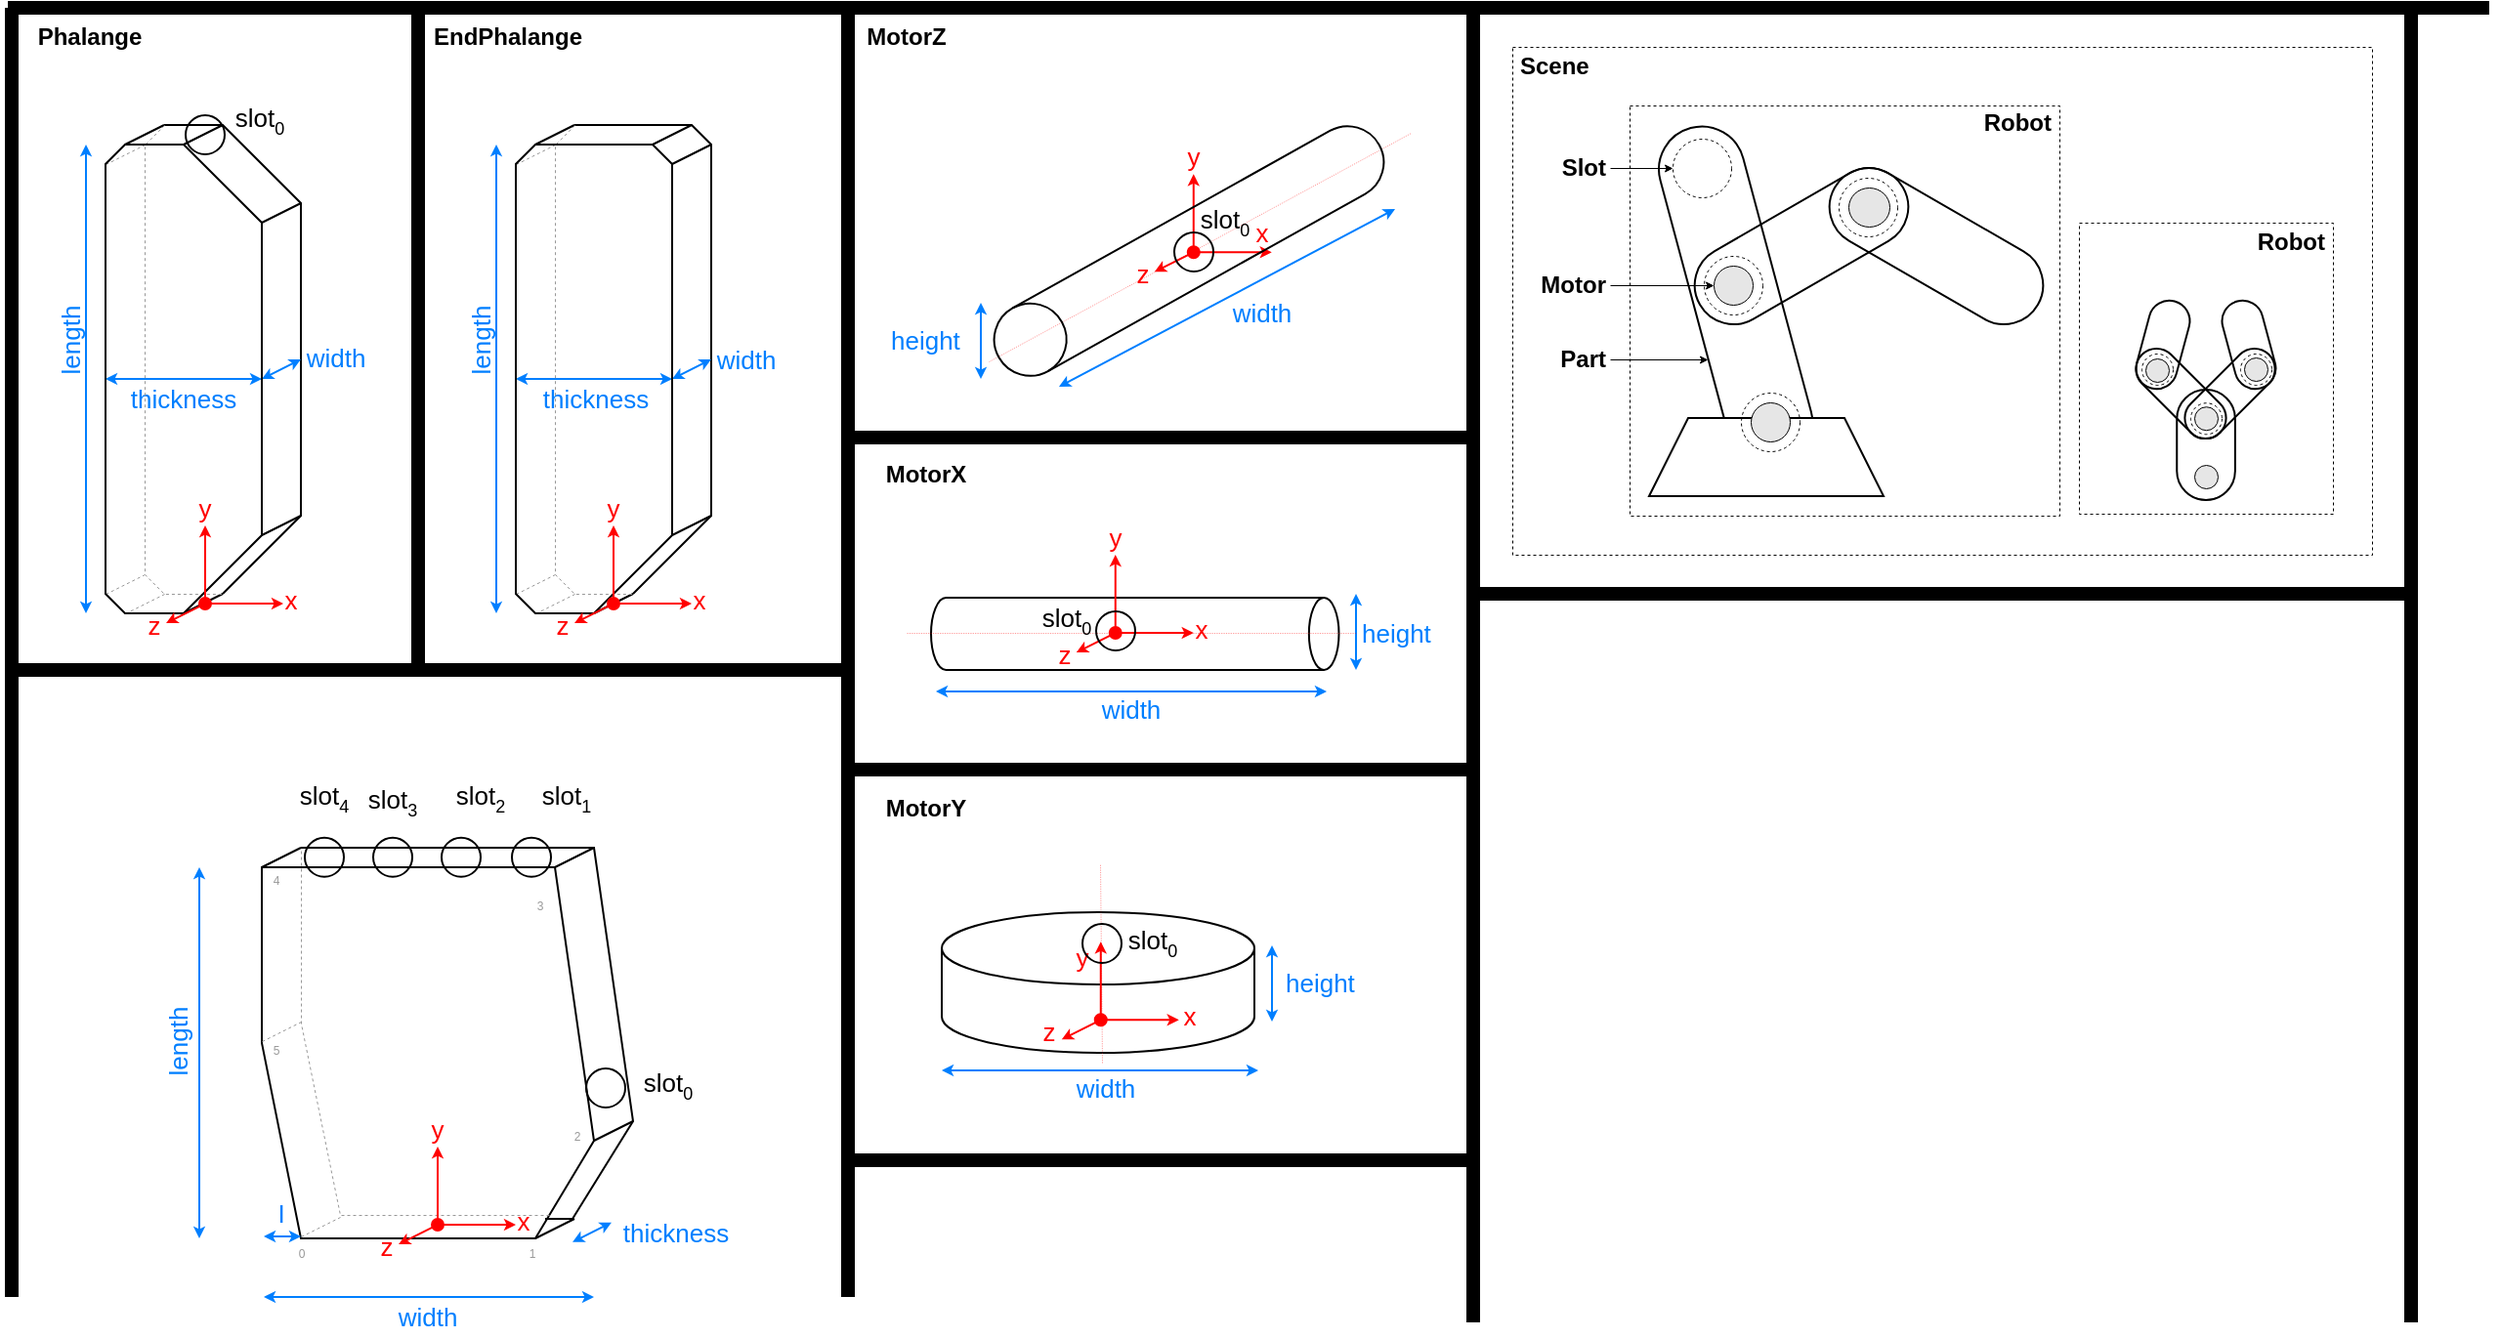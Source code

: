 <mxfile version="20.8.16" type="device"><diagram id="bK6ErVjp80GN6BHpLzJ9" name="Page-1"><mxGraphModel dx="1202" dy="716" grid="1" gridSize="10" guides="1" tooltips="1" connect="1" arrows="1" fold="1" page="1" pageScale="1" pageWidth="1100" pageHeight="850" math="0" shadow="0"><root><mxCell id="0"/><mxCell id="1" parent="0"/><mxCell id="Pl7IlCsuC_TJ1haGHuE9-1" value="" style="rounded=0;whiteSpace=wrap;html=1;fillColor=none;connectable=0;labelBackgroundColor=default;endArrow=none;fontSize=11;dashed=1;strokeWidth=0.5;" vertex="1" parent="1"><mxGeometry x="780" y="30" width="440" height="260" as="geometry"/></mxCell><mxCell id="Pl7IlCsuC_TJ1haGHuE9-31" value="" style="rounded=0;whiteSpace=wrap;html=1;fillColor=none;connectable=0;labelBackgroundColor=default;endArrow=none;fontSize=11;dashed=1;strokeWidth=0.5;" vertex="1" parent="1"><mxGeometry x="840" y="60" width="220" height="210" as="geometry"/></mxCell><mxCell id="TrXFUpIVHRMqHzc0mzot-49" value="" style="shape=cylinder3;whiteSpace=wrap;html=1;boundedLbl=1;backgroundOutline=1;size=18.504;rotation=0;fillColor=none;" parent="1" vertex="1"><mxGeometry x="488" y="473" width="160" height="72" as="geometry"/></mxCell><mxCell id="YRXxGtV2YS8mq-nOVd_1-19" value="" style="endArrow=none;html=1;rounded=0;strokeColor=#000000;strokeWidth=1;fontSize=8;fontColor=#007FFF;" parent="1" edge="1"><mxGeometry width="50" height="50" relative="1" as="geometry"><mxPoint x="100" y="320" as="sourcePoint"/><mxPoint x="120" y="310" as="targetPoint"/></mxGeometry></mxCell><mxCell id="YRXxGtV2YS8mq-nOVd_1-10" value="" style="endArrow=classic;startArrow=classic;html=1;rounded=0;strokeColor=#007FFF;strokeWidth=1;endSize=3;startSize=3;" parent="1" edge="1"><mxGeometry width="50" height="50" relative="1" as="geometry"><mxPoint x="50" y="320" as="sourcePoint"/><mxPoint x="50" y="80" as="targetPoint"/></mxGeometry></mxCell><mxCell id="YRXxGtV2YS8mq-nOVd_1-11" value="&lt;font style=&quot;font-size: 13px;&quot; color=&quot;#007fff&quot;&gt;length&lt;/font&gt;" style="text;html=1;strokeColor=none;fillColor=none;align=center;verticalAlign=middle;whiteSpace=wrap;rounded=0;dashed=1;strokeWidth=0.3;rotation=-90;connectable=0;allowArrows=0;fontSize=13;" parent="1" vertex="1"><mxGeometry x="12" y="170" width="60" height="20" as="geometry"/></mxCell><mxCell id="YRXxGtV2YS8mq-nOVd_1-13" value="" style="endArrow=classic;startArrow=classic;html=1;rounded=0;strokeColor=#007FFF;strokeWidth=1;endSize=3;startSize=3;" parent="1" edge="1"><mxGeometry width="50" height="50" relative="1" as="geometry"><mxPoint x="60" y="200" as="sourcePoint"/><mxPoint x="140" y="200" as="targetPoint"/></mxGeometry></mxCell><mxCell id="YRXxGtV2YS8mq-nOVd_1-14" value="&lt;font style=&quot;font-size: 13px;&quot; color=&quot;#007fff&quot;&gt;thickness&lt;/font&gt;" style="text;html=1;strokeColor=none;fillColor=none;align=center;verticalAlign=middle;whiteSpace=wrap;rounded=0;dashed=1;strokeWidth=1;rotation=0;connectable=0;allowArrows=0;fontSize=13;" parent="1" vertex="1"><mxGeometry x="70" y="200" width="60" height="20" as="geometry"/></mxCell><mxCell id="YRXxGtV2YS8mq-nOVd_1-15" value="" style="endArrow=none;html=1;rounded=0;" parent="1" edge="1"><mxGeometry width="50" height="50" relative="1" as="geometry"><mxPoint x="90" y="70" as="sourcePoint"/><mxPoint x="120" y="310" as="targetPoint"/><Array as="points"><mxPoint x="120" y="70"/><mxPoint x="160" y="110"/><mxPoint x="160" y="270"/></Array></mxGeometry></mxCell><mxCell id="YRXxGtV2YS8mq-nOVd_1-16" value="" style="endArrow=none;html=1;rounded=0;strokeColor=#000000;strokeWidth=1;fontSize=8;fontColor=#007FFF;" parent="1" edge="1"><mxGeometry width="50" height="50" relative="1" as="geometry"><mxPoint x="140" y="120" as="sourcePoint"/><mxPoint x="160" y="110" as="targetPoint"/></mxGeometry></mxCell><mxCell id="YRXxGtV2YS8mq-nOVd_1-17" value="" style="endArrow=none;html=1;rounded=0;strokeColor=#000000;strokeWidth=1;fontSize=8;fontColor=#007FFF;" parent="1" edge="1"><mxGeometry width="50" height="50" relative="1" as="geometry"><mxPoint x="100" y="80" as="sourcePoint"/><mxPoint x="120" y="70" as="targetPoint"/></mxGeometry></mxCell><mxCell id="YRXxGtV2YS8mq-nOVd_1-18" value="" style="endArrow=none;html=1;rounded=0;strokeColor=#000000;strokeWidth=1;fontSize=8;fontColor=#007FFF;" parent="1" edge="1"><mxGeometry width="50" height="50" relative="1" as="geometry"><mxPoint x="140" y="280" as="sourcePoint"/><mxPoint x="160" y="270" as="targetPoint"/></mxGeometry></mxCell><mxCell id="YRXxGtV2YS8mq-nOVd_1-20" value="" style="endArrow=none;html=1;rounded=0;strokeColor=#000000;strokeWidth=1;fontSize=8;fontColor=#007FFF;" parent="1" edge="1"><mxGeometry width="50" height="50" relative="1" as="geometry"><mxPoint x="70" y="80" as="sourcePoint"/><mxPoint x="90" y="70" as="targetPoint"/></mxGeometry></mxCell><mxCell id="YRXxGtV2YS8mq-nOVd_1-21" value="" style="endArrow=none;html=1;rounded=0;strokeWidth=0.5;strokeColor=#999999;dashed=1;" parent="1" edge="1"><mxGeometry width="50" height="50" relative="1" as="geometry"><mxPoint x="90" y="70" as="sourcePoint"/><mxPoint x="120" y="310" as="targetPoint"/><Array as="points"><mxPoint x="80" y="80"/><mxPoint x="80" y="300"/><mxPoint x="90" y="310"/></Array></mxGeometry></mxCell><mxCell id="YRXxGtV2YS8mq-nOVd_1-22" value="" style="endArrow=none;html=1;rounded=0;strokeColor=#999999;strokeWidth=0.5;fontSize=8;fontColor=#007FFF;dashed=1;" parent="1" edge="1"><mxGeometry width="50" height="50" relative="1" as="geometry"><mxPoint x="70" y="320" as="sourcePoint"/><mxPoint x="90" y="310" as="targetPoint"/></mxGeometry></mxCell><mxCell id="YRXxGtV2YS8mq-nOVd_1-23" value="" style="endArrow=none;html=1;rounded=0;strokeColor=#999999;strokeWidth=0.5;fontSize=8;fontColor=#007FFF;dashed=1;" parent="1" edge="1"><mxGeometry width="50" height="50" relative="1" as="geometry"><mxPoint x="60" y="310" as="sourcePoint"/><mxPoint x="80" y="300" as="targetPoint"/></mxGeometry></mxCell><mxCell id="YRXxGtV2YS8mq-nOVd_1-24" value="" style="endArrow=none;html=1;rounded=0;strokeColor=#999999;strokeWidth=0.5;fontSize=8;fontColor=#007FFF;dashed=1;" parent="1" edge="1"><mxGeometry width="50" height="50" relative="1" as="geometry"><mxPoint x="60" y="90" as="sourcePoint"/><mxPoint x="80" y="80" as="targetPoint"/></mxGeometry></mxCell><mxCell id="YRXxGtV2YS8mq-nOVd_1-25" value="" style="endArrow=classic;startArrow=classic;html=1;rounded=0;strokeColor=#007FFF;strokeWidth=1;endSize=3;startSize=3;" parent="1" edge="1"><mxGeometry width="50" height="50" relative="1" as="geometry"><mxPoint x="140" y="200" as="sourcePoint"/><mxPoint x="160" y="190" as="targetPoint"/></mxGeometry></mxCell><mxCell id="YRXxGtV2YS8mq-nOVd_1-26" value="&lt;font style=&quot;font-size: 13px;&quot; color=&quot;#007fff&quot;&gt;width&lt;/font&gt;" style="text;html=1;strokeColor=none;fillColor=none;align=center;verticalAlign=middle;whiteSpace=wrap;rounded=0;dashed=1;strokeWidth=0.3;rotation=0;connectable=0;allowArrows=0;fontSize=13;" parent="1" vertex="1"><mxGeometry x="162" y="179" width="32" height="20" as="geometry"/></mxCell><mxCell id="YRXxGtV2YS8mq-nOVd_1-1" value="" style="endArrow=none;html=1;rounded=0;" parent="1" edge="1"><mxGeometry width="50" height="50" relative="1" as="geometry"><mxPoint x="60" y="200" as="sourcePoint"/><mxPoint x="60" y="200" as="targetPoint"/><Array as="points"><mxPoint x="60" y="90"/><mxPoint x="70" y="80"/><mxPoint x="100" y="80"/><mxPoint x="140" y="120"/><mxPoint x="140" y="280"/><mxPoint x="100" y="320"/><mxPoint x="70" y="320"/><mxPoint x="60" y="310"/></Array></mxGeometry></mxCell><mxCell id="YRXxGtV2YS8mq-nOVd_1-42" value="" style="endArrow=none;html=1;rounded=0;strokeColor=#000000;strokeWidth=1;fontSize=8;fontColor=#007FFF;" parent="1" edge="1"><mxGeometry width="50" height="50" relative="1" as="geometry"><mxPoint x="310" y="320" as="sourcePoint"/><mxPoint x="330" y="310" as="targetPoint"/></mxGeometry></mxCell><mxCell id="YRXxGtV2YS8mq-nOVd_1-43" value="" style="endArrow=classic;startArrow=classic;html=1;rounded=0;strokeColor=#007FFF;strokeWidth=1;endSize=3;startSize=3;" parent="1" edge="1"><mxGeometry width="50" height="50" relative="1" as="geometry"><mxPoint x="260.0" y="320" as="sourcePoint"/><mxPoint x="260.0" y="80" as="targetPoint"/></mxGeometry></mxCell><mxCell id="YRXxGtV2YS8mq-nOVd_1-44" value="&lt;font style=&quot;font-size: 13px;&quot; color=&quot;#007fff&quot;&gt;length&lt;/font&gt;" style="text;html=1;strokeColor=none;fillColor=none;align=center;verticalAlign=middle;whiteSpace=wrap;rounded=0;dashed=1;strokeWidth=0.3;rotation=-90;connectable=0;allowArrows=0;fontSize=13;" parent="1" vertex="1"><mxGeometry x="222" y="170" width="60" height="20" as="geometry"/></mxCell><mxCell id="YRXxGtV2YS8mq-nOVd_1-45" value="" style="endArrow=classic;startArrow=classic;html=1;rounded=0;strokeColor=#007FFF;strokeWidth=1;endSize=3;startSize=3;" parent="1" edge="1"><mxGeometry width="50" height="50" relative="1" as="geometry"><mxPoint x="270.0" y="200" as="sourcePoint"/><mxPoint x="350" y="200" as="targetPoint"/></mxGeometry></mxCell><mxCell id="YRXxGtV2YS8mq-nOVd_1-46" value="&lt;font style=&quot;font-size: 13px;&quot; color=&quot;#007fff&quot;&gt;thickness&lt;/font&gt;" style="text;html=1;strokeColor=none;fillColor=none;align=center;verticalAlign=middle;whiteSpace=wrap;rounded=0;dashed=1;strokeWidth=0.3;rotation=0;connectable=0;allowArrows=0;fontSize=13;" parent="1" vertex="1"><mxGeometry x="281" y="200" width="60" height="20" as="geometry"/></mxCell><mxCell id="YRXxGtV2YS8mq-nOVd_1-47" value="" style="endArrow=none;html=1;rounded=0;" parent="1" edge="1"><mxGeometry width="50" height="50" relative="1" as="geometry"><mxPoint x="300.0" y="70" as="sourcePoint"/><mxPoint x="330" y="310" as="targetPoint"/><Array as="points"><mxPoint x="360" y="70"/><mxPoint x="370" y="80"/><mxPoint x="370" y="270"/></Array></mxGeometry></mxCell><mxCell id="YRXxGtV2YS8mq-nOVd_1-48" value="" style="endArrow=none;html=1;rounded=0;strokeColor=#000000;strokeWidth=1;fontSize=8;fontColor=#007FFF;" parent="1" edge="1"><mxGeometry width="50" height="50" relative="1" as="geometry"><mxPoint x="350" y="90" as="sourcePoint"/><mxPoint x="370" y="80" as="targetPoint"/></mxGeometry></mxCell><mxCell id="YRXxGtV2YS8mq-nOVd_1-49" value="" style="endArrow=none;html=1;rounded=0;strokeColor=#000000;strokeWidth=1;fontSize=8;fontColor=#007FFF;" parent="1" edge="1"><mxGeometry width="50" height="50" relative="1" as="geometry"><mxPoint x="340" y="80" as="sourcePoint"/><mxPoint x="360" y="70" as="targetPoint"/></mxGeometry></mxCell><mxCell id="YRXxGtV2YS8mq-nOVd_1-50" value="" style="endArrow=none;html=1;rounded=0;strokeColor=#000000;strokeWidth=1;fontSize=8;fontColor=#007FFF;" parent="1" edge="1"><mxGeometry width="50" height="50" relative="1" as="geometry"><mxPoint x="350" y="280" as="sourcePoint"/><mxPoint x="370" y="270" as="targetPoint"/></mxGeometry></mxCell><mxCell id="YRXxGtV2YS8mq-nOVd_1-51" value="" style="endArrow=none;html=1;rounded=0;strokeColor=#000000;strokeWidth=1;fontSize=8;fontColor=#007FFF;" parent="1" edge="1"><mxGeometry width="50" height="50" relative="1" as="geometry"><mxPoint x="280.0" y="80" as="sourcePoint"/><mxPoint x="300.0" y="70" as="targetPoint"/></mxGeometry></mxCell><mxCell id="YRXxGtV2YS8mq-nOVd_1-52" value="" style="endArrow=none;html=1;rounded=0;strokeWidth=0.5;strokeColor=#999999;dashed=1;" parent="1" edge="1"><mxGeometry width="50" height="50" relative="1" as="geometry"><mxPoint x="300.0" y="70" as="sourcePoint"/><mxPoint x="330" y="310" as="targetPoint"/><Array as="points"><mxPoint x="290" y="80"/><mxPoint x="290" y="300"/><mxPoint x="300" y="310"/></Array></mxGeometry></mxCell><mxCell id="YRXxGtV2YS8mq-nOVd_1-53" value="" style="endArrow=none;html=1;rounded=0;strokeColor=#999999;strokeWidth=0.5;fontSize=8;fontColor=#007FFF;dashed=1;" parent="1" edge="1"><mxGeometry width="50" height="50" relative="1" as="geometry"><mxPoint x="280.0" y="320" as="sourcePoint"/><mxPoint x="300.0" y="310" as="targetPoint"/></mxGeometry></mxCell><mxCell id="YRXxGtV2YS8mq-nOVd_1-54" value="" style="endArrow=none;html=1;rounded=0;strokeColor=#999999;strokeWidth=0.5;fontSize=8;fontColor=#007FFF;dashed=1;" parent="1" edge="1"><mxGeometry width="50" height="50" relative="1" as="geometry"><mxPoint x="270.0" y="310" as="sourcePoint"/><mxPoint x="290.0" y="300" as="targetPoint"/></mxGeometry></mxCell><mxCell id="YRXxGtV2YS8mq-nOVd_1-55" value="" style="endArrow=none;html=1;rounded=0;strokeColor=#999999;strokeWidth=0.5;fontSize=8;fontColor=#007FFF;dashed=1;" parent="1" edge="1"><mxGeometry width="50" height="50" relative="1" as="geometry"><mxPoint x="270.0" y="90" as="sourcePoint"/><mxPoint x="290.0" y="80" as="targetPoint"/></mxGeometry></mxCell><mxCell id="YRXxGtV2YS8mq-nOVd_1-56" value="" style="endArrow=classic;startArrow=classic;html=1;rounded=0;strokeColor=#007FFF;strokeWidth=1;endSize=3;startSize=3;" parent="1" edge="1"><mxGeometry width="50" height="50" relative="1" as="geometry"><mxPoint x="350" y="200" as="sourcePoint"/><mxPoint x="370" y="190" as="targetPoint"/></mxGeometry></mxCell><mxCell id="YRXxGtV2YS8mq-nOVd_1-57" value="&lt;font style=&quot;font-size: 13px;&quot; color=&quot;#007fff&quot;&gt;width&lt;/font&gt;" style="text;html=1;strokeColor=none;fillColor=none;align=center;verticalAlign=middle;whiteSpace=wrap;rounded=0;dashed=1;strokeWidth=0.3;rotation=0;connectable=0;allowArrows=0;fontSize=13;" parent="1" vertex="1"><mxGeometry x="373" y="180" width="30" height="20" as="geometry"/></mxCell><mxCell id="YRXxGtV2YS8mq-nOVd_1-58" value="" style="endArrow=none;html=1;rounded=0;" parent="1" edge="1"><mxGeometry width="50" height="50" relative="1" as="geometry"><mxPoint x="270.0" y="200" as="sourcePoint"/><mxPoint x="270.0" y="200" as="targetPoint"/><Array as="points"><mxPoint x="270" y="90"/><mxPoint x="280" y="80"/><mxPoint x="340" y="80"/><mxPoint x="350" y="90"/><mxPoint x="350" y="280"/><mxPoint x="310" y="320"/><mxPoint x="280" y="320"/><mxPoint x="270" y="310"/></Array></mxGeometry></mxCell><mxCell id="vpAejxnzcTZlEBGnGHVq-13" value="Phalange" style="text;html=1;strokeColor=none;fillColor=none;align=center;verticalAlign=middle;whiteSpace=wrap;rounded=0;fontStyle=1" parent="1" vertex="1"><mxGeometry x="12" y="10" width="80" height="30" as="geometry"/></mxCell><mxCell id="vpAejxnzcTZlEBGnGHVq-14" value="EndPhalange" style="text;html=1;strokeColor=none;fillColor=none;align=center;verticalAlign=middle;whiteSpace=wrap;rounded=0;fontStyle=1" parent="1" vertex="1"><mxGeometry x="222" y="10" width="88" height="30" as="geometry"/></mxCell><mxCell id="TrXFUpIVHRMqHzc0mzot-1" value="" style="shape=cylinder3;whiteSpace=wrap;html=1;boundedLbl=1;backgroundOutline=1;size=7.667;rotation=90;fillColor=none;" parent="1" vertex="1"><mxGeometry x="568.38" y="226.12" width="37" height="208.75" as="geometry"/></mxCell><mxCell id="TrXFUpIVHRMqHzc0mzot-2" value="" style="group;dropTarget=0;" parent="1" vertex="1" connectable="0"><mxGeometry x="546.88" y="280" width="80" height="69" as="geometry"/></mxCell><mxCell id="TrXFUpIVHRMqHzc0mzot-3" value="" style="endArrow=classic;startArrow=oval;html=1;rounded=0;strokeColor=#FF0000;strokeWidth=1;startFill=1;endSize=3;startSize=3;" parent="TrXFUpIVHRMqHzc0mzot-2" edge="1"><mxGeometry width="50" height="50" relative="1" as="geometry"><mxPoint x="30" y="50" as="sourcePoint"/><mxPoint x="30" y="10" as="targetPoint"/></mxGeometry></mxCell><mxCell id="TrXFUpIVHRMqHzc0mzot-4" value="" style="endArrow=classic;startArrow=oval;html=1;rounded=0;strokeColor=#FF0000;strokeWidth=1;startFill=1;endSize=3;startSize=6;" parent="TrXFUpIVHRMqHzc0mzot-2" edge="1"><mxGeometry width="50" height="50" relative="1" as="geometry"><mxPoint x="30" y="50" as="sourcePoint"/><mxPoint x="70" y="50" as="targetPoint"/></mxGeometry></mxCell><mxCell id="TrXFUpIVHRMqHzc0mzot-5" value="" style="endArrow=classic;startArrow=oval;html=1;rounded=0;strokeColor=#FF0000;strokeWidth=1;startFill=1;endSize=3;startSize=3;" parent="TrXFUpIVHRMqHzc0mzot-2" edge="1"><mxGeometry width="50" height="50" relative="1" as="geometry"><mxPoint x="30" y="50" as="sourcePoint"/><mxPoint x="10" y="60" as="targetPoint"/></mxGeometry></mxCell><mxCell id="TrXFUpIVHRMqHzc0mzot-6" value="&lt;font style=&quot;font-size: 13px;&quot;&gt;y&lt;/font&gt;" style="text;html=1;strokeColor=none;fillColor=none;align=center;verticalAlign=bottom;whiteSpace=wrap;rounded=0;dashed=1;strokeWidth=0.3;rotation=0;connectable=0;allowArrows=0;spacing=0;fontColor=#FF0000;fontSize=13;" parent="TrXFUpIVHRMqHzc0mzot-2" vertex="1"><mxGeometry x="20" width="20" height="10" as="geometry"/></mxCell><mxCell id="TrXFUpIVHRMqHzc0mzot-7" value="&lt;font style=&quot;font-size: 13px;&quot;&gt;x&lt;/font&gt;" style="text;html=1;strokeColor=none;fillColor=none;align=center;verticalAlign=bottom;whiteSpace=wrap;rounded=0;dashed=1;strokeWidth=0.3;rotation=0;connectable=0;allowArrows=0;spacing=0;fontColor=#FF0000;fontSize=13;" parent="TrXFUpIVHRMqHzc0mzot-2" vertex="1"><mxGeometry x="64" y="47" width="20" height="10" as="geometry"/></mxCell><mxCell id="TrXFUpIVHRMqHzc0mzot-8" value="&lt;font style=&quot;font-size: 13px;&quot;&gt;z&lt;/font&gt;" style="text;html=1;strokeColor=none;fillColor=none;align=center;verticalAlign=bottom;whiteSpace=wrap;rounded=0;dashed=1;strokeWidth=0.3;rotation=0;connectable=0;allowArrows=0;spacing=0;fontColor=#FF0000;fontSize=13;" parent="TrXFUpIVHRMqHzc0mzot-2" vertex="1"><mxGeometry x="-6" y="60" width="20" height="10" as="geometry"/></mxCell><mxCell id="TrXFUpIVHRMqHzc0mzot-9" value="&lt;font style=&quot;font-size: 13px;&quot; color=&quot;#007fff&quot;&gt;width&lt;/font&gt;" style="text;html=1;strokeColor=none;fillColor=none;align=center;verticalAlign=middle;whiteSpace=wrap;rounded=0;dashed=1;strokeWidth=0.3;rotation=0;connectable=0;allowArrows=0;fontSize=13;" parent="1" vertex="1"><mxGeometry x="560" y="360" width="50" height="17" as="geometry"/></mxCell><mxCell id="TrXFUpIVHRMqHzc0mzot-10" value="" style="endArrow=classic;startArrow=classic;html=1;rounded=0;strokeColor=#007FFF;strokeWidth=1;endSize=3;startSize=3;" parent="1" edge="1"><mxGeometry width="50" height="50" relative="1" as="geometry"><mxPoint x="485" y="360" as="sourcePoint"/><mxPoint x="685" y="360" as="targetPoint"/></mxGeometry></mxCell><mxCell id="TrXFUpIVHRMqHzc0mzot-11" value="" style="endArrow=classic;startArrow=classic;html=1;rounded=0;strokeColor=#007FFF;strokeWidth=1;endSize=3;startSize=3;" parent="1" edge="1"><mxGeometry width="50" height="50" relative="1" as="geometry"><mxPoint x="700" y="349" as="sourcePoint"/><mxPoint x="700" y="310" as="targetPoint"/></mxGeometry></mxCell><mxCell id="TrXFUpIVHRMqHzc0mzot-12" value="&lt;font style=&quot;font-size: 13px;&quot; color=&quot;#007fff&quot;&gt;height&lt;/font&gt;" style="text;html=1;strokeColor=none;fillColor=none;align=left;verticalAlign=middle;whiteSpace=wrap;rounded=0;dashed=1;strokeWidth=0.3;rotation=0;connectable=0;allowArrows=0;fontSize=13;" parent="1" vertex="1"><mxGeometry x="701" y="319.5" width="49" height="20" as="geometry"/></mxCell><mxCell id="TrXFUpIVHRMqHzc0mzot-14" value="" style="endArrow=none;html=1;rounded=0;dashed=1;strokeWidth=0.2;fontSize=13;strokeColor=#FF0000;" parent="1" edge="1"><mxGeometry width="50" height="50" relative="1" as="geometry"><mxPoint x="470" y="330" as="sourcePoint"/><mxPoint x="700" y="330" as="targetPoint"/></mxGeometry></mxCell><mxCell id="TrXFUpIVHRMqHzc0mzot-16" value="" style="group;dropTarget=0;" parent="1" vertex="1" connectable="0"><mxGeometry x="586.88" y="85.13" width="80" height="69" as="geometry"/></mxCell><mxCell id="TrXFUpIVHRMqHzc0mzot-17" value="" style="endArrow=classic;startArrow=oval;html=1;rounded=0;strokeColor=#FF0000;strokeWidth=1;startFill=1;endSize=3;startSize=3;" parent="TrXFUpIVHRMqHzc0mzot-16" edge="1"><mxGeometry width="50" height="50" relative="1" as="geometry"><mxPoint x="30" y="50" as="sourcePoint"/><mxPoint x="30" y="10" as="targetPoint"/></mxGeometry></mxCell><mxCell id="TrXFUpIVHRMqHzc0mzot-18" value="" style="endArrow=classic;startArrow=oval;html=1;rounded=0;strokeColor=#FF0000;strokeWidth=1;startFill=1;endSize=3;startSize=6;" parent="TrXFUpIVHRMqHzc0mzot-16" edge="1"><mxGeometry width="50" height="50" relative="1" as="geometry"><mxPoint x="30" y="50" as="sourcePoint"/><mxPoint x="70" y="50" as="targetPoint"/></mxGeometry></mxCell><mxCell id="TrXFUpIVHRMqHzc0mzot-19" value="" style="endArrow=classic;startArrow=oval;html=1;rounded=0;strokeColor=#FF0000;strokeWidth=1;startFill=1;endSize=3;startSize=3;" parent="TrXFUpIVHRMqHzc0mzot-16" edge="1"><mxGeometry width="50" height="50" relative="1" as="geometry"><mxPoint x="30" y="50" as="sourcePoint"/><mxPoint x="10" y="60" as="targetPoint"/></mxGeometry></mxCell><mxCell id="TrXFUpIVHRMqHzc0mzot-20" value="&lt;font style=&quot;font-size: 13px;&quot;&gt;y&lt;/font&gt;" style="text;html=1;strokeColor=none;fillColor=none;align=center;verticalAlign=bottom;whiteSpace=wrap;rounded=0;dashed=1;strokeWidth=0.3;rotation=0;connectable=0;allowArrows=0;spacing=0;fontColor=#FF0000;fontSize=13;" parent="TrXFUpIVHRMqHzc0mzot-16" vertex="1"><mxGeometry x="20" width="20" height="10" as="geometry"/></mxCell><mxCell id="TrXFUpIVHRMqHzc0mzot-21" value="&lt;font style=&quot;font-size: 13px;&quot;&gt;x&lt;/font&gt;" style="text;html=1;strokeColor=none;fillColor=none;align=center;verticalAlign=bottom;whiteSpace=wrap;rounded=0;dashed=1;strokeWidth=0.3;rotation=0;connectable=0;allowArrows=0;spacing=0;fontColor=#FF0000;fontSize=13;" parent="TrXFUpIVHRMqHzc0mzot-16" vertex="1"><mxGeometry x="55.12" y="38.87" width="20" height="10" as="geometry"/></mxCell><mxCell id="TrXFUpIVHRMqHzc0mzot-22" value="&lt;font style=&quot;font-size: 13px;&quot;&gt;z&lt;/font&gt;" style="text;html=1;strokeColor=none;fillColor=none;align=center;verticalAlign=bottom;whiteSpace=wrap;rounded=0;dashed=1;strokeWidth=0.3;rotation=0;connectable=0;allowArrows=0;spacing=0;fontColor=#FF0000;fontSize=13;" parent="TrXFUpIVHRMqHzc0mzot-16" vertex="1"><mxGeometry x="-6" y="60" width="20" height="10" as="geometry"/></mxCell><mxCell id="TrXFUpIVHRMqHzc0mzot-23" value="&lt;font style=&quot;font-size: 13px;&quot; color=&quot;#007fff&quot;&gt;width&lt;/font&gt;" style="text;html=1;strokeColor=none;fillColor=none;align=center;verticalAlign=middle;whiteSpace=wrap;rounded=0;dashed=1;strokeWidth=0.3;rotation=0;connectable=0;allowArrows=0;fontSize=13;" parent="1" vertex="1"><mxGeometry x="627" y="157" width="50" height="17" as="geometry"/></mxCell><mxCell id="TrXFUpIVHRMqHzc0mzot-24" value="" style="endArrow=classic;startArrow=classic;html=1;rounded=0;strokeColor=#007FFF;strokeWidth=1;endSize=3;startSize=3;" parent="1" edge="1"><mxGeometry width="50" height="50" relative="1" as="geometry"><mxPoint x="548" y="204" as="sourcePoint"/><mxPoint x="720" y="113" as="targetPoint"/></mxGeometry></mxCell><mxCell id="TrXFUpIVHRMqHzc0mzot-25" value="" style="endArrow=classic;startArrow=classic;html=1;rounded=0;strokeColor=#007FFF;strokeWidth=1;endSize=3;startSize=3;" parent="1" edge="1"><mxGeometry width="50" height="50" relative="1" as="geometry"><mxPoint x="508" y="200" as="sourcePoint"/><mxPoint x="508" y="161" as="targetPoint"/></mxGeometry></mxCell><mxCell id="TrXFUpIVHRMqHzc0mzot-26" value="&lt;font style=&quot;font-size: 13px;&quot; color=&quot;#007fff&quot;&gt;height&lt;/font&gt;" style="text;html=1;strokeColor=none;fillColor=none;align=left;verticalAlign=middle;whiteSpace=wrap;rounded=0;dashed=1;strokeWidth=0.3;rotation=0;connectable=0;allowArrows=0;fontSize=13;" parent="1" vertex="1"><mxGeometry x="460" y="170" width="60" height="20" as="geometry"/></mxCell><mxCell id="TrXFUpIVHRMqHzc0mzot-27" value="" style="endArrow=none;html=1;rounded=0;dashed=1;strokeWidth=0.2;fontSize=13;strokeColor=#FF0000;" parent="1" edge="1"><mxGeometry width="50" height="50" relative="1" as="geometry"><mxPoint x="512" y="191" as="sourcePoint"/><mxPoint x="728" y="74" as="targetPoint"/></mxGeometry></mxCell><mxCell id="TrXFUpIVHRMqHzc0mzot-36" value="" style="shape=cylinder3;whiteSpace=wrap;html=1;boundedLbl=1;backgroundOutline=1;size=18.504;rotation=-119.2;fillColor=none;" parent="1" vertex="1"><mxGeometry x="596" y="23" width="37" height="223" as="geometry"/></mxCell><mxCell id="TrXFUpIVHRMqHzc0mzot-37" value="" style="group;dropTarget=0;" parent="1" vertex="1" connectable="0"><mxGeometry x="539.38" y="478.13" width="80" height="69" as="geometry"/></mxCell><mxCell id="TrXFUpIVHRMqHzc0mzot-38" value="" style="endArrow=classic;startArrow=oval;html=1;rounded=0;strokeColor=#FF0000;strokeWidth=1;startFill=1;endSize=3;startSize=3;" parent="TrXFUpIVHRMqHzc0mzot-37" edge="1"><mxGeometry width="50" height="50" relative="1" as="geometry"><mxPoint x="30" y="50" as="sourcePoint"/><mxPoint x="30" y="10" as="targetPoint"/></mxGeometry></mxCell><mxCell id="TrXFUpIVHRMqHzc0mzot-39" value="" style="endArrow=classic;startArrow=oval;html=1;rounded=0;strokeColor=#FF0000;strokeWidth=1;startFill=1;endSize=3;startSize=6;" parent="TrXFUpIVHRMqHzc0mzot-37" edge="1"><mxGeometry width="50" height="50" relative="1" as="geometry"><mxPoint x="30" y="50" as="sourcePoint"/><mxPoint x="70" y="50" as="targetPoint"/></mxGeometry></mxCell><mxCell id="TrXFUpIVHRMqHzc0mzot-40" value="" style="endArrow=classic;startArrow=oval;html=1;rounded=0;strokeColor=#FF0000;strokeWidth=1;startFill=1;endSize=3;startSize=3;" parent="TrXFUpIVHRMqHzc0mzot-37" edge="1"><mxGeometry width="50" height="50" relative="1" as="geometry"><mxPoint x="30" y="50" as="sourcePoint"/><mxPoint x="10" y="60" as="targetPoint"/></mxGeometry></mxCell><mxCell id="TrXFUpIVHRMqHzc0mzot-41" value="&lt;font style=&quot;font-size: 13px;&quot;&gt;y&lt;/font&gt;" style="text;html=1;strokeColor=none;fillColor=none;align=center;verticalAlign=bottom;whiteSpace=wrap;rounded=0;dashed=1;strokeWidth=0.3;rotation=0;connectable=0;allowArrows=0;spacing=0;fontColor=#FF0000;fontSize=13;" parent="TrXFUpIVHRMqHzc0mzot-37" vertex="1"><mxGeometry x="10.62" y="16.87" width="20" height="10" as="geometry"/></mxCell><mxCell id="TrXFUpIVHRMqHzc0mzot-42" value="&lt;font style=&quot;font-size: 13px;&quot;&gt;x&lt;/font&gt;" style="text;html=1;strokeColor=none;fillColor=none;align=center;verticalAlign=bottom;whiteSpace=wrap;rounded=0;dashed=1;strokeWidth=0.3;rotation=0;connectable=0;allowArrows=0;spacing=0;fontColor=#FF0000;fontSize=13;" parent="TrXFUpIVHRMqHzc0mzot-37" vertex="1"><mxGeometry x="65.62" y="46.87" width="20" height="10" as="geometry"/></mxCell><mxCell id="TrXFUpIVHRMqHzc0mzot-43" value="&lt;font style=&quot;font-size: 13px;&quot;&gt;z&lt;/font&gt;" style="text;html=1;strokeColor=none;fillColor=none;align=center;verticalAlign=bottom;whiteSpace=wrap;rounded=0;dashed=1;strokeWidth=0.3;rotation=0;connectable=0;allowArrows=0;spacing=0;fontColor=#FF0000;fontSize=13;" parent="TrXFUpIVHRMqHzc0mzot-37" vertex="1"><mxGeometry x="-6" y="54.87" width="20" height="10" as="geometry"/></mxCell><mxCell id="TrXFUpIVHRMqHzc0mzot-44" value="&lt;font style=&quot;font-size: 13px;&quot; color=&quot;#007fff&quot;&gt;width&lt;/font&gt;" style="text;html=1;strokeColor=none;fillColor=none;align=center;verticalAlign=middle;whiteSpace=wrap;rounded=0;dashed=1;strokeWidth=0.3;rotation=0;connectable=0;allowArrows=0;fontSize=13;" parent="1" vertex="1"><mxGeometry x="546.88" y="554" width="50" height="17" as="geometry"/></mxCell><mxCell id="TrXFUpIVHRMqHzc0mzot-45" value="" style="endArrow=classic;startArrow=classic;html=1;rounded=0;strokeColor=#007FFF;strokeWidth=1;endSize=3;startSize=3;" parent="1" edge="1"><mxGeometry width="50" height="50" relative="1" as="geometry"><mxPoint x="488" y="554" as="sourcePoint"/><mxPoint x="650" y="554" as="targetPoint"/></mxGeometry></mxCell><mxCell id="TrXFUpIVHRMqHzc0mzot-46" value="" style="endArrow=classic;startArrow=classic;html=1;rounded=0;strokeColor=#007FFF;strokeWidth=1;endSize=3;startSize=3;" parent="1" edge="1"><mxGeometry width="50" height="50" relative="1" as="geometry"><mxPoint x="657" y="529" as="sourcePoint"/><mxPoint x="657" y="490" as="targetPoint"/></mxGeometry></mxCell><mxCell id="TrXFUpIVHRMqHzc0mzot-47" value="&lt;font style=&quot;font-size: 13px;&quot; color=&quot;#007fff&quot;&gt;height&lt;/font&gt;" style="text;html=1;strokeColor=none;fillColor=none;align=left;verticalAlign=middle;whiteSpace=wrap;rounded=0;dashed=1;strokeWidth=0.3;rotation=0;connectable=0;allowArrows=0;fontSize=13;" parent="1" vertex="1"><mxGeometry x="662" y="499" width="48" height="20" as="geometry"/></mxCell><mxCell id="TrXFUpIVHRMqHzc0mzot-48" value="" style="endArrow=none;html=1;rounded=0;dashed=1;strokeWidth=0.2;fontSize=13;strokeColor=#FF0000;" parent="1" edge="1"><mxGeometry width="50" height="50" relative="1" as="geometry"><mxPoint x="570" y="550" as="sourcePoint"/><mxPoint x="569" y="448" as="targetPoint"/></mxGeometry></mxCell><mxCell id="TrXFUpIVHRMqHzc0mzot-50" value="" style="ellipse;whiteSpace=wrap;html=1;fontSize=13;fillColor=none;strokeColor=#000000;" parent="1" vertex="1"><mxGeometry x="607" y="125" width="20" height="20" as="geometry"/></mxCell><mxCell id="TrXFUpIVHRMqHzc0mzot-51" value="&lt;font style=&quot;&quot;&gt;slot&lt;sub style=&quot;&quot;&gt;&lt;font style=&quot;font-size: 9px;&quot;&gt;0&lt;/font&gt;&lt;/sub&gt;&lt;/font&gt;" style="text;html=1;strokeColor=none;fillColor=none;align=center;verticalAlign=middle;whiteSpace=wrap;rounded=0;dashed=1;strokeWidth=0.3;rotation=0;connectable=0;allowArrows=0;fontSize=13;fontColor=#000000;" parent="1" vertex="1"><mxGeometry x="608.38" y="111.13" width="50" height="17" as="geometry"/></mxCell><mxCell id="TrXFUpIVHRMqHzc0mzot-52" value="" style="ellipse;whiteSpace=wrap;html=1;fontSize=13;fillColor=none;strokeColor=#000000;" parent="1" vertex="1"><mxGeometry x="560" y="479" width="20" height="20" as="geometry"/></mxCell><mxCell id="TrXFUpIVHRMqHzc0mzot-53" value="&lt;font style=&quot;&quot;&gt;slot&lt;sub style=&quot;&quot;&gt;&lt;font style=&quot;font-size: 9px;&quot;&gt;0&lt;/font&gt;&lt;/sub&gt;&lt;/font&gt;" style="text;html=1;strokeColor=none;fillColor=none;align=center;verticalAlign=middle;whiteSpace=wrap;rounded=0;dashed=1;strokeWidth=0.3;rotation=0;connectable=0;allowArrows=0;fontSize=13;fontColor=#000000;" parent="1" vertex="1"><mxGeometry x="527" y="315" width="50" height="17" as="geometry"/></mxCell><mxCell id="TrXFUpIVHRMqHzc0mzot-55" value="&lt;font style=&quot;&quot;&gt;slot&lt;sub style=&quot;&quot;&gt;&lt;font style=&quot;font-size: 9px;&quot;&gt;0&lt;/font&gt;&lt;/sub&gt;&lt;/font&gt;" style="text;html=1;strokeColor=none;fillColor=none;align=center;verticalAlign=middle;whiteSpace=wrap;rounded=0;dashed=1;strokeWidth=0.3;rotation=0;connectable=0;allowArrows=0;fontSize=13;fontColor=#000000;" parent="1" vertex="1"><mxGeometry x="571" y="480.5" width="50" height="17" as="geometry"/></mxCell><mxCell id="TrXFUpIVHRMqHzc0mzot-56" value="" style="ellipse;whiteSpace=wrap;html=1;fontSize=13;fillColor=none;strokeColor=#000000;" parent="1" vertex="1"><mxGeometry x="567" y="319" width="20" height="20" as="geometry"/></mxCell><mxCell id="TrXFUpIVHRMqHzc0mzot-57" value="MotorZ" style="text;html=1;strokeColor=none;fillColor=none;align=center;verticalAlign=middle;whiteSpace=wrap;rounded=0;fontStyle=1" parent="1" vertex="1"><mxGeometry x="430" y="10.0" width="80" height="30" as="geometry"/></mxCell><mxCell id="TrXFUpIVHRMqHzc0mzot-58" value="MotorX" style="text;html=1;strokeColor=none;fillColor=none;align=center;verticalAlign=middle;whiteSpace=wrap;rounded=0;fontStyle=1" parent="1" vertex="1"><mxGeometry x="440" y="234" width="80" height="30" as="geometry"/></mxCell><mxCell id="TrXFUpIVHRMqHzc0mzot-59" value="MotorY" style="text;html=1;strokeColor=none;fillColor=none;align=center;verticalAlign=middle;whiteSpace=wrap;rounded=0;fontStyle=1" parent="1" vertex="1"><mxGeometry x="440" y="404.87" width="80" height="30" as="geometry"/></mxCell><mxCell id="TrXFUpIVHRMqHzc0mzot-61" value="" style="endArrow=none;html=1;rounded=0;strokeColor=#000000;strokeWidth=7;fontSize=12;fontColor=#000000;" parent="1" edge="1"><mxGeometry width="50" height="50" relative="1" as="geometry"><mxPoint x="440" y="230" as="sourcePoint"/><mxPoint x="760" y="230" as="targetPoint"/></mxGeometry></mxCell><mxCell id="TrXFUpIVHRMqHzc0mzot-62" value="" style="endArrow=none;html=1;rounded=0;strokeColor=#000000;strokeWidth=7;fontSize=12;fontColor=#000000;" parent="1" edge="1"><mxGeometry width="50" height="50" relative="1" as="geometry"><mxPoint x="440" y="10" as="sourcePoint"/><mxPoint x="440" y="670" as="targetPoint"/></mxGeometry></mxCell><mxCell id="TrXFUpIVHRMqHzc0mzot-63" value="" style="endArrow=none;html=1;rounded=0;strokeColor=#000000;strokeWidth=7;fontSize=12;fontColor=#000000;" parent="1" edge="1"><mxGeometry width="50" height="50" relative="1" as="geometry"><mxPoint x="437" y="400" as="sourcePoint"/><mxPoint x="760" y="400" as="targetPoint"/></mxGeometry></mxCell><mxCell id="TrXFUpIVHRMqHzc0mzot-64" value="" style="endArrow=none;html=1;rounded=0;strokeColor=#000000;strokeWidth=7;fontSize=12;fontColor=#000000;" parent="1" edge="1"><mxGeometry width="50" height="50" relative="1" as="geometry"><mxPoint x="760" y="10" as="sourcePoint"/><mxPoint x="760" y="683" as="targetPoint"/></mxGeometry></mxCell><mxCell id="TrXFUpIVHRMqHzc0mzot-65" value="" style="endArrow=none;html=1;rounded=0;strokeColor=#000000;strokeWidth=7;fontSize=12;fontColor=#000000;" parent="1" edge="1"><mxGeometry width="50" height="50" relative="1" as="geometry"><mxPoint x="440" y="600" as="sourcePoint"/><mxPoint x="763" y="600" as="targetPoint"/></mxGeometry></mxCell><mxCell id="TrXFUpIVHRMqHzc0mzot-66" value="" style="endArrow=none;html=1;rounded=0;strokeColor=#000000;strokeWidth=7;fontSize=12;fontColor=#000000;" parent="1" edge="1"><mxGeometry width="50" height="50" relative="1" as="geometry"><mxPoint x="10" y="10" as="sourcePoint"/><mxPoint x="1280" y="10" as="targetPoint"/></mxGeometry></mxCell><mxCell id="TrXFUpIVHRMqHzc0mzot-67" value="" style="group;dropTarget=0;" parent="1" vertex="1" connectable="0"><mxGeometry x="81" y="265" width="80" height="70" as="geometry"/></mxCell><mxCell id="TrXFUpIVHRMqHzc0mzot-68" value="" style="endArrow=classic;startArrow=oval;html=1;rounded=0;strokeColor=#FF0000;strokeWidth=1;startFill=1;endSize=3;startSize=3;" parent="TrXFUpIVHRMqHzc0mzot-67" edge="1"><mxGeometry width="50" height="50" relative="1" as="geometry"><mxPoint x="30" y="50" as="sourcePoint"/><mxPoint x="30" y="10" as="targetPoint"/></mxGeometry></mxCell><mxCell id="TrXFUpIVHRMqHzc0mzot-69" value="" style="endArrow=classic;startArrow=oval;html=1;rounded=0;strokeColor=#FF0000;strokeWidth=1;startFill=1;endSize=3;startSize=6;" parent="TrXFUpIVHRMqHzc0mzot-67" edge="1"><mxGeometry width="50" height="50" relative="1" as="geometry"><mxPoint x="30" y="50" as="sourcePoint"/><mxPoint x="70" y="50" as="targetPoint"/></mxGeometry></mxCell><mxCell id="TrXFUpIVHRMqHzc0mzot-70" value="" style="endArrow=classic;startArrow=oval;html=1;rounded=0;strokeColor=#FF0000;strokeWidth=1;startFill=1;endSize=3;startSize=3;" parent="TrXFUpIVHRMqHzc0mzot-67" edge="1"><mxGeometry width="50" height="50" relative="1" as="geometry"><mxPoint x="30" y="50" as="sourcePoint"/><mxPoint x="10" y="60" as="targetPoint"/></mxGeometry></mxCell><mxCell id="TrXFUpIVHRMqHzc0mzot-71" value="&lt;font style=&quot;font-size: 13px;&quot;&gt;y&lt;/font&gt;" style="text;html=1;strokeColor=none;fillColor=none;align=center;verticalAlign=bottom;whiteSpace=wrap;rounded=0;dashed=1;strokeWidth=0.3;rotation=0;connectable=0;allowArrows=0;spacing=0;fontColor=#FF0000;fontSize=13;" parent="TrXFUpIVHRMqHzc0mzot-67" vertex="1"><mxGeometry x="20" width="20" height="10" as="geometry"/></mxCell><mxCell id="TrXFUpIVHRMqHzc0mzot-72" value="&lt;font style=&quot;font-size: 13px;&quot;&gt;x&lt;/font&gt;" style="text;html=1;strokeColor=none;fillColor=none;align=center;verticalAlign=bottom;whiteSpace=wrap;rounded=0;dashed=1;strokeWidth=0.3;rotation=0;connectable=0;allowArrows=0;spacing=0;fontColor=#FF0000;fontSize=13;" parent="TrXFUpIVHRMqHzc0mzot-67" vertex="1"><mxGeometry x="64" y="47" width="20" height="10" as="geometry"/></mxCell><mxCell id="TrXFUpIVHRMqHzc0mzot-73" value="&lt;font style=&quot;font-size: 13px;&quot;&gt;z&lt;/font&gt;" style="text;html=1;strokeColor=none;fillColor=none;align=center;verticalAlign=bottom;whiteSpace=wrap;rounded=0;dashed=1;strokeWidth=0.3;rotation=0;connectable=0;allowArrows=0;spacing=0;fontColor=#FF0000;fontSize=13;" parent="TrXFUpIVHRMqHzc0mzot-67" vertex="1"><mxGeometry x="-6" y="60" width="20" height="10" as="geometry"/></mxCell><mxCell id="TrXFUpIVHRMqHzc0mzot-74" value="" style="group;dropTarget=0;" parent="1" vertex="1" connectable="0"><mxGeometry x="290" y="265" width="80" height="70" as="geometry"/></mxCell><mxCell id="TrXFUpIVHRMqHzc0mzot-75" value="" style="endArrow=classic;startArrow=oval;html=1;rounded=0;strokeColor=#FF0000;strokeWidth=1;startFill=1;endSize=3;startSize=3;" parent="TrXFUpIVHRMqHzc0mzot-74" edge="1"><mxGeometry width="50" height="50" relative="1" as="geometry"><mxPoint x="30" y="50" as="sourcePoint"/><mxPoint x="30" y="10" as="targetPoint"/></mxGeometry></mxCell><mxCell id="TrXFUpIVHRMqHzc0mzot-76" value="" style="endArrow=classic;startArrow=oval;html=1;rounded=0;strokeColor=#FF0000;strokeWidth=1;startFill=1;endSize=3;startSize=6;" parent="TrXFUpIVHRMqHzc0mzot-74" edge="1"><mxGeometry width="50" height="50" relative="1" as="geometry"><mxPoint x="30" y="50" as="sourcePoint"/><mxPoint x="70" y="50" as="targetPoint"/></mxGeometry></mxCell><mxCell id="TrXFUpIVHRMqHzc0mzot-77" value="" style="endArrow=classic;startArrow=oval;html=1;rounded=0;strokeColor=#FF0000;strokeWidth=1;startFill=1;endSize=3;startSize=3;" parent="TrXFUpIVHRMqHzc0mzot-74" edge="1"><mxGeometry width="50" height="50" relative="1" as="geometry"><mxPoint x="30" y="50" as="sourcePoint"/><mxPoint x="10" y="60" as="targetPoint"/></mxGeometry></mxCell><mxCell id="TrXFUpIVHRMqHzc0mzot-78" value="&lt;font style=&quot;font-size: 13px;&quot;&gt;y&lt;/font&gt;" style="text;html=1;strokeColor=none;fillColor=none;align=center;verticalAlign=bottom;whiteSpace=wrap;rounded=0;dashed=1;strokeWidth=0.3;rotation=0;connectable=0;allowArrows=0;spacing=0;fontColor=#FF0000;fontSize=13;" parent="TrXFUpIVHRMqHzc0mzot-74" vertex="1"><mxGeometry x="20" width="20" height="10" as="geometry"/></mxCell><mxCell id="TrXFUpIVHRMqHzc0mzot-79" value="&lt;font style=&quot;font-size: 13px;&quot;&gt;x&lt;/font&gt;" style="text;html=1;strokeColor=none;fillColor=none;align=center;verticalAlign=bottom;whiteSpace=wrap;rounded=0;dashed=1;strokeWidth=0.3;rotation=0;connectable=0;allowArrows=0;spacing=0;fontColor=#FF0000;fontSize=13;" parent="TrXFUpIVHRMqHzc0mzot-74" vertex="1"><mxGeometry x="64" y="47" width="20" height="10" as="geometry"/></mxCell><mxCell id="TrXFUpIVHRMqHzc0mzot-80" value="&lt;font style=&quot;font-size: 13px;&quot;&gt;z&lt;/font&gt;" style="text;html=1;strokeColor=none;fillColor=none;align=center;verticalAlign=bottom;whiteSpace=wrap;rounded=0;dashed=1;strokeWidth=0.3;rotation=0;connectable=0;allowArrows=0;spacing=0;fontColor=#FF0000;fontSize=13;" parent="TrXFUpIVHRMqHzc0mzot-74" vertex="1"><mxGeometry x="-6" y="60" width="20" height="10" as="geometry"/></mxCell><mxCell id="TrXFUpIVHRMqHzc0mzot-81" value="&lt;font style=&quot;&quot;&gt;slot&lt;sub style=&quot;&quot;&gt;&lt;font style=&quot;font-size: 9px;&quot;&gt;0&lt;/font&gt;&lt;/sub&gt;&lt;/font&gt;" style="text;html=1;strokeColor=none;fillColor=none;align=center;verticalAlign=middle;whiteSpace=wrap;rounded=0;dashed=1;strokeWidth=0.3;rotation=0;connectable=0;allowArrows=0;fontSize=13;fontColor=#000000;" parent="1" vertex="1"><mxGeometry x="114" y="59" width="50" height="17" as="geometry"/></mxCell><mxCell id="TrXFUpIVHRMqHzc0mzot-82" value="" style="ellipse;whiteSpace=wrap;html=1;fontSize=13;fillColor=none;strokeColor=#000000;" parent="1" vertex="1"><mxGeometry x="101" y="65" width="20" height="20" as="geometry"/></mxCell><mxCell id="TrXFUpIVHRMqHzc0mzot-83" value="" style="endArrow=none;html=1;rounded=0;strokeColor=#000000;strokeWidth=7;fontSize=12;fontColor=#000000;" parent="1" edge="1"><mxGeometry width="50" height="50" relative="1" as="geometry"><mxPoint x="220" y="10" as="sourcePoint"/><mxPoint x="220" y="350" as="targetPoint"/></mxGeometry></mxCell><mxCell id="TrXFUpIVHRMqHzc0mzot-84" value="" style="endArrow=none;html=1;rounded=0;strokeColor=#000000;strokeWidth=7;fontSize=12;fontColor=#000000;" parent="1" edge="1"><mxGeometry width="50" height="50" relative="1" as="geometry"><mxPoint x="12" y="10" as="sourcePoint"/><mxPoint x="12" y="670" as="targetPoint"/></mxGeometry></mxCell><mxCell id="TrXFUpIVHRMqHzc0mzot-85" value="" style="endArrow=none;html=1;rounded=0;strokeColor=#000000;strokeWidth=7;fontSize=12;fontColor=#000000;" parent="1" edge="1"><mxGeometry width="50" height="50" relative="1" as="geometry"><mxPoint x="12.5" y="349" as="sourcePoint"/><mxPoint x="440" y="349" as="targetPoint"/></mxGeometry></mxCell><mxCell id="wMmEsXNh1JFr4zxnQp-M-1" value="" style="endArrow=none;html=1;rounded=0;" parent="1" edge="1"><mxGeometry width="50" height="50" relative="1" as="geometry"><mxPoint x="220" y="640" as="sourcePoint"/><mxPoint x="220" y="640" as="targetPoint"/><Array as="points"><mxPoint x="160" y="640"/><mxPoint x="140" y="540"/><mxPoint x="140" y="450"/><mxPoint x="290" y="450"/><mxPoint x="310" y="590"/><mxPoint x="280" y="640"/></Array></mxGeometry></mxCell><mxCell id="wMmEsXNh1JFr4zxnQp-M-2" value="" style="endArrow=none;html=1;rounded=0;" parent="1" edge="1"><mxGeometry width="50" height="50" relative="1" as="geometry"><mxPoint x="160" y="440" as="sourcePoint"/><mxPoint x="285" y="630" as="targetPoint"/><Array as="points"><mxPoint x="310" y="440"/><mxPoint x="330" y="580"/><mxPoint x="299" y="630"/></Array></mxGeometry></mxCell><mxCell id="wMmEsXNh1JFr4zxnQp-M-3" value="" style="ellipse;whiteSpace=wrap;html=1;fontSize=13;fillColor=none;strokeColor=#000000;connectable=0;" parent="1" vertex="1"><mxGeometry x="306" y="553" width="20" height="20" as="geometry"/></mxCell><mxCell id="wMmEsXNh1JFr4zxnQp-M-4" value="&lt;font style=&quot;&quot;&gt;slot&lt;sub style=&quot;&quot;&gt;&lt;font style=&quot;font-size: 9px;&quot;&gt;2&lt;/font&gt;&lt;/sub&gt;&lt;/font&gt;" style="text;html=1;strokeColor=none;fillColor=none;align=center;verticalAlign=middle;whiteSpace=wrap;rounded=0;dashed=1;strokeWidth=0.3;rotation=0;connectable=0;allowArrows=0;fontSize=13;fontColor=#000000;" parent="1" vertex="1"><mxGeometry x="227" y="406" width="50" height="17" as="geometry"/></mxCell><mxCell id="wMmEsXNh1JFr4zxnQp-M-5" value="" style="ellipse;whiteSpace=wrap;html=1;fontSize=13;fillColor=none;strokeColor=#000000;connectable=0;" parent="1" vertex="1"><mxGeometry x="268" y="434.87" width="20" height="20" as="geometry"/></mxCell><mxCell id="wMmEsXNh1JFr4zxnQp-M-6" value="" style="ellipse;whiteSpace=wrap;html=1;fontSize=13;fillColor=none;strokeColor=#000000;connectable=0;" parent="1" vertex="1"><mxGeometry x="232" y="434.87" width="20" height="20" as="geometry"/></mxCell><mxCell id="wMmEsXNh1JFr4zxnQp-M-7" value="" style="ellipse;whiteSpace=wrap;html=1;fontSize=13;fillColor=none;strokeColor=#000000;connectable=0;" parent="1" vertex="1"><mxGeometry x="197" y="434.87" width="20" height="20" as="geometry"/></mxCell><mxCell id="wMmEsXNh1JFr4zxnQp-M-8" value="" style="ellipse;whiteSpace=wrap;html=1;fontSize=13;fillColor=none;strokeColor=#000000;connectable=0;" parent="1" vertex="1"><mxGeometry x="162" y="434.87" width="20" height="20" as="geometry"/></mxCell><mxCell id="wMmEsXNh1JFr4zxnQp-M-10" value="" style="endArrow=none;html=1;rounded=0;strokeColor=#999999;strokeWidth=0.5;fontSize=8;fontColor=#007FFF;dashed=1;" parent="1" edge="1"><mxGeometry width="50" height="50" relative="1" as="geometry"><mxPoint x="160.0" y="639" as="sourcePoint"/><mxPoint x="180.0" y="629" as="targetPoint"/></mxGeometry></mxCell><mxCell id="wMmEsXNh1JFr4zxnQp-M-11" value="" style="endArrow=none;html=1;rounded=0;fontSize=8;strokeColor=#999999;fontColor=#007FFF;strokeWidth=0.5;dashed=1;" parent="1" edge="1"><mxGeometry width="50" height="50" relative="1" as="geometry"><mxPoint x="287" y="628" as="sourcePoint"/><mxPoint x="160" y="440" as="targetPoint"/><Array as="points"><mxPoint x="180" y="628"/><mxPoint x="160" y="530"/></Array></mxGeometry></mxCell><mxCell id="wMmEsXNh1JFr4zxnQp-M-12" value="" style="endArrow=none;html=1;rounded=0;strokeColor=#000000;strokeWidth=1;fontSize=8;fontColor=#007FFF;" parent="1" edge="1"><mxGeometry width="50" height="50" relative="1" as="geometry"><mxPoint x="290" y="450" as="sourcePoint"/><mxPoint x="310" y="440" as="targetPoint"/></mxGeometry></mxCell><mxCell id="wMmEsXNh1JFr4zxnQp-M-13" value="" style="endArrow=none;html=1;rounded=0;strokeColor=#000000;strokeWidth=1;fontSize=8;fontColor=#007FFF;" parent="1" edge="1"><mxGeometry width="50" height="50" relative="1" as="geometry"><mxPoint x="310" y="590" as="sourcePoint"/><mxPoint x="330" y="580" as="targetPoint"/></mxGeometry></mxCell><mxCell id="wMmEsXNh1JFr4zxnQp-M-14" value="" style="endArrow=none;html=1;rounded=0;strokeColor=#000000;strokeWidth=1;fontSize=8;fontColor=#007FFF;" parent="1" edge="1"><mxGeometry width="50" height="50" relative="1" as="geometry"><mxPoint x="280" y="640" as="sourcePoint"/><mxPoint x="300" y="630" as="targetPoint"/></mxGeometry></mxCell><mxCell id="wMmEsXNh1JFr4zxnQp-M-16" value="" style="endArrow=none;html=1;rounded=0;strokeColor=#000000;strokeWidth=1;fontSize=8;fontColor=#007FFF;" parent="1" edge="1"><mxGeometry width="50" height="50" relative="1" as="geometry"><mxPoint x="140" y="450" as="sourcePoint"/><mxPoint x="160" y="440" as="targetPoint"/></mxGeometry></mxCell><mxCell id="wMmEsXNh1JFr4zxnQp-M-17" value="&lt;font style=&quot;&quot;&gt;slot&lt;sub style=&quot;&quot;&gt;&lt;font style=&quot;font-size: 9px;&quot;&gt;0&lt;/font&gt;&lt;/sub&gt;&lt;/font&gt;" style="text;html=1;strokeColor=none;fillColor=none;align=center;verticalAlign=middle;whiteSpace=wrap;rounded=0;dashed=1;strokeWidth=0.3;rotation=0;connectable=0;allowArrows=0;fontSize=13;fontColor=#000000;" parent="1" vertex="1"><mxGeometry x="323" y="553" width="50" height="17" as="geometry"/></mxCell><mxCell id="wMmEsXNh1JFr4zxnQp-M-18" value="&lt;font style=&quot;&quot;&gt;slot&lt;sub style=&quot;&quot;&gt;&lt;font style=&quot;font-size: 9px;&quot;&gt;1&lt;/font&gt;&lt;/sub&gt;&lt;/font&gt;" style="text;html=1;strokeColor=none;fillColor=none;align=center;verticalAlign=middle;whiteSpace=wrap;rounded=0;dashed=1;strokeWidth=0.3;rotation=0;connectable=0;allowArrows=0;fontSize=13;fontColor=#000000;" parent="1" vertex="1"><mxGeometry x="271" y="406" width="50" height="17" as="geometry"/></mxCell><mxCell id="wMmEsXNh1JFr4zxnQp-M-19" value="&lt;font style=&quot;&quot;&gt;slot&lt;sub style=&quot;&quot;&gt;&lt;font style=&quot;font-size: 9px;&quot;&gt;3&lt;/font&gt;&lt;/sub&gt;&lt;/font&gt;" style="text;html=1;strokeColor=none;fillColor=none;align=center;verticalAlign=middle;whiteSpace=wrap;rounded=0;dashed=1;strokeWidth=0.3;rotation=0;connectable=0;allowArrows=0;fontSize=13;fontColor=#000000;" parent="1" vertex="1"><mxGeometry x="182" y="408" width="50" height="17" as="geometry"/></mxCell><mxCell id="wMmEsXNh1JFr4zxnQp-M-20" value="&lt;font style=&quot;&quot;&gt;slot&lt;sub style=&quot;&quot;&gt;&lt;font style=&quot;font-size: 9px;&quot;&gt;4&lt;/font&gt;&lt;/sub&gt;&lt;/font&gt;" style="text;html=1;strokeColor=none;fillColor=none;align=center;verticalAlign=middle;whiteSpace=wrap;rounded=0;dashed=1;strokeWidth=0.3;rotation=0;connectable=0;allowArrows=0;fontSize=13;fontColor=#000000;" parent="1" vertex="1"><mxGeometry x="147" y="406" width="50" height="17" as="geometry"/></mxCell><mxCell id="wMmEsXNh1JFr4zxnQp-M-21" value="" style="group;dropTarget=0;" parent="1" vertex="1" connectable="0"><mxGeometry x="200" y="583" width="80" height="70" as="geometry"/></mxCell><mxCell id="wMmEsXNh1JFr4zxnQp-M-22" value="" style="endArrow=classic;startArrow=oval;html=1;rounded=0;strokeColor=#FF0000;strokeWidth=1;startFill=1;endSize=3;startSize=3;" parent="wMmEsXNh1JFr4zxnQp-M-21" edge="1"><mxGeometry width="50" height="50" relative="1" as="geometry"><mxPoint x="30" y="50" as="sourcePoint"/><mxPoint x="30" y="10" as="targetPoint"/></mxGeometry></mxCell><mxCell id="wMmEsXNh1JFr4zxnQp-M-23" value="" style="endArrow=classic;startArrow=oval;html=1;rounded=0;strokeColor=#FF0000;strokeWidth=1;startFill=1;endSize=3;startSize=6;" parent="wMmEsXNh1JFr4zxnQp-M-21" edge="1"><mxGeometry width="50" height="50" relative="1" as="geometry"><mxPoint x="30" y="50" as="sourcePoint"/><mxPoint x="70" y="50" as="targetPoint"/></mxGeometry></mxCell><mxCell id="wMmEsXNh1JFr4zxnQp-M-24" value="" style="endArrow=classic;startArrow=oval;html=1;rounded=0;strokeColor=#FF0000;strokeWidth=1;startFill=1;endSize=3;startSize=3;" parent="wMmEsXNh1JFr4zxnQp-M-21" edge="1"><mxGeometry width="50" height="50" relative="1" as="geometry"><mxPoint x="30" y="50" as="sourcePoint"/><mxPoint x="10" y="60" as="targetPoint"/></mxGeometry></mxCell><mxCell id="wMmEsXNh1JFr4zxnQp-M-25" value="&lt;font style=&quot;font-size: 13px;&quot;&gt;y&lt;/font&gt;" style="text;html=1;strokeColor=none;fillColor=none;align=center;verticalAlign=bottom;whiteSpace=wrap;rounded=0;dashed=1;strokeWidth=0.3;rotation=0;connectable=0;allowArrows=0;spacing=0;fontColor=#FF0000;fontSize=13;" parent="wMmEsXNh1JFr4zxnQp-M-21" vertex="1"><mxGeometry x="20" width="20" height="10" as="geometry"/></mxCell><mxCell id="wMmEsXNh1JFr4zxnQp-M-26" value="&lt;font style=&quot;font-size: 13px;&quot;&gt;x&lt;/font&gt;" style="text;html=1;strokeColor=none;fillColor=none;align=center;verticalAlign=bottom;whiteSpace=wrap;rounded=0;dashed=1;strokeWidth=0.3;rotation=0;connectable=0;allowArrows=0;spacing=0;fontColor=#FF0000;fontSize=13;" parent="wMmEsXNh1JFr4zxnQp-M-21" vertex="1"><mxGeometry x="64" y="47" width="20" height="10" as="geometry"/></mxCell><mxCell id="wMmEsXNh1JFr4zxnQp-M-27" value="&lt;font style=&quot;font-size: 13px;&quot;&gt;z&lt;/font&gt;" style="text;html=1;strokeColor=none;fillColor=none;align=center;verticalAlign=bottom;whiteSpace=wrap;rounded=0;dashed=1;strokeWidth=0.3;rotation=0;connectable=0;allowArrows=0;spacing=0;fontColor=#FF0000;fontSize=13;" parent="wMmEsXNh1JFr4zxnQp-M-21" vertex="1"><mxGeometry x="-6" y="60" width="20" height="10" as="geometry"/></mxCell><mxCell id="wMmEsXNh1JFr4zxnQp-M-28" value="&lt;font style=&quot;font-size: 13px;&quot; color=&quot;#007fff&quot;&gt;length&lt;/font&gt;" style="text;html=1;strokeColor=none;fillColor=none;align=center;verticalAlign=middle;whiteSpace=wrap;rounded=0;dashed=1;strokeWidth=0.3;rotation=-90;connectable=0;allowArrows=0;fontSize=13;" parent="1" vertex="1"><mxGeometry x="67" y="529" width="60" height="20" as="geometry"/></mxCell><mxCell id="wMmEsXNh1JFr4zxnQp-M-29" value="" style="endArrow=classic;startArrow=classic;html=1;rounded=0;strokeColor=#007FFF;strokeWidth=1;endSize=3;startSize=3;" parent="1" edge="1"><mxGeometry width="50" height="50" relative="1" as="geometry"><mxPoint x="108" y="640" as="sourcePoint"/><mxPoint x="108" y="450" as="targetPoint"/></mxGeometry></mxCell><mxCell id="wMmEsXNh1JFr4zxnQp-M-30" value="" style="endArrow=classic;startArrow=classic;html=1;rounded=0;strokeColor=#007FFF;strokeWidth=1;endSize=3;startSize=3;" parent="1" edge="1"><mxGeometry width="50" height="50" relative="1" as="geometry"><mxPoint x="141" y="670" as="sourcePoint"/><mxPoint x="310" y="670" as="targetPoint"/></mxGeometry></mxCell><mxCell id="wMmEsXNh1JFr4zxnQp-M-31" value="&lt;font style=&quot;font-size: 13px;&quot; color=&quot;#007fff&quot;&gt;width&lt;/font&gt;" style="text;html=1;strokeColor=none;fillColor=none;align=center;verticalAlign=middle;whiteSpace=wrap;rounded=0;dashed=1;strokeWidth=0.3;rotation=0;connectable=0;allowArrows=0;fontSize=13;" parent="1" vertex="1"><mxGeometry x="210" y="670" width="30" height="20" as="geometry"/></mxCell><mxCell id="wMmEsXNh1JFr4zxnQp-M-32" value="&lt;font style=&quot;font-size: 13px;&quot; color=&quot;#007fff&quot;&gt;thickness&lt;/font&gt;" style="text;html=1;strokeColor=none;fillColor=none;align=center;verticalAlign=middle;whiteSpace=wrap;rounded=0;dashed=1;strokeWidth=0.3;rotation=0;connectable=0;allowArrows=0;fontSize=13;" parent="1" vertex="1"><mxGeometry x="322" y="627" width="60" height="20" as="geometry"/></mxCell><mxCell id="wMmEsXNh1JFr4zxnQp-M-33" value="" style="endArrow=classic;startArrow=classic;html=1;rounded=0;strokeColor=#007FFF;strokeWidth=1;endSize=3;startSize=3;" parent="1" edge="1"><mxGeometry width="50" height="50" relative="1" as="geometry"><mxPoint x="299" y="641.87" as="sourcePoint"/><mxPoint x="319" y="631.87" as="targetPoint"/></mxGeometry></mxCell><mxCell id="wMmEsXNh1JFr4zxnQp-M-34" value="" style="endArrow=classic;startArrow=classic;html=1;rounded=0;strokeColor=#007FFF;strokeWidth=1;endSize=3;startSize=3;" parent="1" edge="1"><mxGeometry width="50" height="50" relative="1" as="geometry"><mxPoint x="141" y="639" as="sourcePoint"/><mxPoint x="160" y="639" as="targetPoint"/></mxGeometry></mxCell><mxCell id="wMmEsXNh1JFr4zxnQp-M-35" value="&lt;font style=&quot;font-size: 13px;&quot; color=&quot;#007fff&quot;&gt;I&lt;/font&gt;" style="text;html=1;strokeColor=none;fillColor=none;align=center;verticalAlign=middle;whiteSpace=wrap;rounded=0;dashed=1;strokeWidth=0.3;rotation=0;connectable=0;allowArrows=0;fontSize=13;" parent="1" vertex="1"><mxGeometry x="135" y="617" width="30" height="20" as="geometry"/></mxCell><mxCell id="wMmEsXNh1JFr4zxnQp-M-36" value="0" style="text;strokeColor=none;fillColor=none;align=center;verticalAlign=middle;rounded=0;dashed=1;strokeWidth=0.3;rotation=0;connectable=0;allowArrows=0;fontSize=6;html=1;spacing=0;fontColor=#999999;" parent="1" vertex="1"><mxGeometry x="155" y="643" width="10" height="10" as="geometry"/></mxCell><mxCell id="wMmEsXNh1JFr4zxnQp-M-37" value="1" style="text;strokeColor=none;fillColor=none;align=center;verticalAlign=middle;rounded=0;dashed=1;strokeWidth=0.3;rotation=0;connectable=0;allowArrows=0;fontSize=6;html=1;spacing=0;fontColor=#999999;" parent="1" vertex="1"><mxGeometry x="273" y="643" width="10" height="10" as="geometry"/></mxCell><mxCell id="wMmEsXNh1JFr4zxnQp-M-38" value="2" style="text;strokeColor=none;fillColor=none;align=center;verticalAlign=middle;rounded=0;dashed=1;strokeWidth=0.3;rotation=0;connectable=0;allowArrows=0;fontSize=6;html=1;spacing=0;fontColor=#999999;" parent="1" vertex="1"><mxGeometry x="296" y="583" width="10" height="10" as="geometry"/></mxCell><mxCell id="wMmEsXNh1JFr4zxnQp-M-39" value="3" style="text;strokeColor=none;fillColor=none;align=center;verticalAlign=middle;rounded=0;dashed=1;strokeWidth=0.3;rotation=0;connectable=0;allowArrows=0;fontSize=6;html=1;spacing=0;fontColor=#999999;" parent="1" vertex="1"><mxGeometry x="277" y="465" width="10" height="10" as="geometry"/></mxCell><mxCell id="wMmEsXNh1JFr4zxnQp-M-40" value="4" style="text;strokeColor=none;fillColor=none;align=center;verticalAlign=middle;rounded=0;dashed=1;strokeWidth=0.3;rotation=0;connectable=0;allowArrows=0;fontSize=6;html=1;spacing=0;fontColor=#999999;" parent="1" vertex="1"><mxGeometry x="142" y="452" width="10" height="10" as="geometry"/></mxCell><mxCell id="wMmEsXNh1JFr4zxnQp-M-41" value="5" style="text;strokeColor=none;fillColor=none;align=center;verticalAlign=middle;rounded=0;dashed=1;strokeWidth=0.3;rotation=0;connectable=0;allowArrows=0;fontSize=6;html=1;spacing=0;fontColor=#999999;" parent="1" vertex="1"><mxGeometry x="142" y="539" width="10" height="10" as="geometry"/></mxCell><mxCell id="OS4HY50sAGosplAK6izQ-1" value="" style="endArrow=none;html=1;rounded=0;strokeColor=#999999;strokeWidth=0.5;fontSize=8;fontColor=#007FFF;dashed=1;" parent="1" edge="1"><mxGeometry width="50" height="50" relative="1" as="geometry"><mxPoint x="140.0" y="539" as="sourcePoint"/><mxPoint x="160.0" y="529" as="targetPoint"/></mxGeometry></mxCell><mxCell id="Pl7IlCsuC_TJ1haGHuE9-3" value="Scene" style="text;html=1;strokeColor=none;fillColor=none;align=left;verticalAlign=middle;whiteSpace=wrap;rounded=0;fontStyle=1;spacingLeft=2;" vertex="1" parent="1"><mxGeometry x="780" y="30" width="80" height="20" as="geometry"/></mxCell><mxCell id="Pl7IlCsuC_TJ1haGHuE9-7" value="" style="rounded=1;whiteSpace=wrap;html=1;fillColor=none;arcSize=50;rotation=-105;" vertex="1" parent="1"><mxGeometry x="805.28" y="135.61" width="178.13" height="43.88" as="geometry"/></mxCell><mxCell id="Pl7IlCsuC_TJ1haGHuE9-8" value="" style="rounded=1;whiteSpace=wrap;html=1;fillColor=none;arcSize=50;rotation=-30;" vertex="1" parent="1"><mxGeometry x="868" y="112" width="120" height="40" as="geometry"/></mxCell><mxCell id="Pl7IlCsuC_TJ1haGHuE9-9" value="" style="rounded=1;whiteSpace=wrap;html=1;fillColor=none;arcSize=50;rotation=30;" vertex="1" parent="1"><mxGeometry x="937" y="112" width="120" height="40" as="geometry"/></mxCell><mxCell id="Pl7IlCsuC_TJ1haGHuE9-13" value="" style="shape=trapezoid;perimeter=trapezoidPerimeter;whiteSpace=wrap;html=1;fixedSize=1;fillColor=default;connectable=0;" vertex="1" parent="1"><mxGeometry x="850" y="220" width="120" height="40" as="geometry"/></mxCell><mxCell id="Pl7IlCsuC_TJ1haGHuE9-14" value="" style="ellipse;whiteSpace=wrap;html=1;fillColor=none;dashed=1;strokeWidth=0.5;" vertex="1" parent="1"><mxGeometry x="897" y="207" width="30" height="30" as="geometry"/></mxCell><mxCell id="Pl7IlCsuC_TJ1haGHuE9-15" value="" style="ellipse;whiteSpace=wrap;html=1;fillColor=none;dashed=1;strokeWidth=0.5;" vertex="1" parent="1"><mxGeometry x="862" y="77" width="30" height="30" as="geometry"/></mxCell><mxCell id="Pl7IlCsuC_TJ1haGHuE9-16" value="" style="ellipse;whiteSpace=wrap;html=1;fillColor=none;dashed=1;strokeWidth=0.5;" vertex="1" parent="1"><mxGeometry x="878" y="137" width="30" height="30" as="geometry"/></mxCell><mxCell id="Pl7IlCsuC_TJ1haGHuE9-17" value="" style="ellipse;whiteSpace=wrap;html=1;fillColor=none;dashed=1;strokeWidth=0.5;" vertex="1" parent="1"><mxGeometry x="947" y="97" width="30" height="30" as="geometry"/></mxCell><mxCell id="Pl7IlCsuC_TJ1haGHuE9-18" value="" style="ellipse;whiteSpace=wrap;html=1;fillColor=#E6E6E6;strokeWidth=0.5;" vertex="1" parent="1"><mxGeometry x="883" y="142" width="20" height="20" as="geometry"/></mxCell><mxCell id="Pl7IlCsuC_TJ1haGHuE9-19" value="" style="ellipse;whiteSpace=wrap;html=1;fillColor=#E6E6E6;strokeWidth=0.5;" vertex="1" parent="1"><mxGeometry x="902" y="212" width="20" height="20" as="geometry"/></mxCell><mxCell id="Pl7IlCsuC_TJ1haGHuE9-20" value="" style="ellipse;whiteSpace=wrap;html=1;fillColor=#E6E6E6;strokeWidth=0.5;" vertex="1" parent="1"><mxGeometry x="952" y="102" width="21" height="20" as="geometry"/></mxCell><mxCell id="Pl7IlCsuC_TJ1haGHuE9-22" value="Robot" style="text;html=1;strokeColor=none;fillColor=none;align=right;verticalAlign=middle;whiteSpace=wrap;rounded=0;fontStyle=1;spacing=2;spacingRight=2;" vertex="1" parent="1"><mxGeometry x="990" y="59" width="70" height="20" as="geometry"/></mxCell><mxCell id="Pl7IlCsuC_TJ1haGHuE9-23" value="Part" style="text;html=1;strokeColor=none;fillColor=none;align=right;verticalAlign=middle;whiteSpace=wrap;rounded=0;fontStyle=1" vertex="1" parent="1"><mxGeometry x="780" y="180" width="50" height="20" as="geometry"/></mxCell><mxCell id="Pl7IlCsuC_TJ1haGHuE9-24" value="" style="endArrow=classic;html=1;rounded=0;strokeWidth=0.5;startSize=3;endSize=3;exitX=1;exitY=0.5;exitDx=0;exitDy=0;" edge="1" parent="1" source="Pl7IlCsuC_TJ1haGHuE9-23"><mxGeometry width="50" height="50" relative="1" as="geometry"><mxPoint x="850" y="210" as="sourcePoint"/><mxPoint x="880" y="190" as="targetPoint"/></mxGeometry></mxCell><mxCell id="Pl7IlCsuC_TJ1haGHuE9-25" value="" style="endArrow=classic;html=1;rounded=0;strokeWidth=0.5;startSize=3;endSize=3;exitX=1;exitY=0.5;exitDx=0;exitDy=0;" edge="1" source="Pl7IlCsuC_TJ1haGHuE9-26" parent="1"><mxGeometry width="50" height="50" relative="1" as="geometry"><mxPoint x="832" y="112" as="sourcePoint"/><mxPoint x="862" y="92" as="targetPoint"/></mxGeometry></mxCell><mxCell id="Pl7IlCsuC_TJ1haGHuE9-26" value="Slot" style="text;html=1;strokeColor=none;fillColor=none;align=right;verticalAlign=middle;whiteSpace=wrap;rounded=0;fontStyle=1" vertex="1" parent="1"><mxGeometry x="780" y="82" width="50" height="20" as="geometry"/></mxCell><mxCell id="Pl7IlCsuC_TJ1haGHuE9-27" value="Motor" style="text;html=1;strokeColor=none;fillColor=none;align=right;verticalAlign=middle;whiteSpace=wrap;rounded=0;fontStyle=1" vertex="1" parent="1"><mxGeometry x="780" y="142" width="50" height="20" as="geometry"/></mxCell><mxCell id="Pl7IlCsuC_TJ1haGHuE9-28" value="" style="endArrow=classic;html=1;rounded=0;strokeWidth=0.5;startSize=3;endSize=3;exitX=1;exitY=0.5;exitDx=0;exitDy=0;" edge="1" source="Pl7IlCsuC_TJ1haGHuE9-27" parent="1"><mxGeometry width="50" height="50" relative="1" as="geometry"><mxPoint x="853" y="172" as="sourcePoint"/><mxPoint x="883" y="152" as="targetPoint"/></mxGeometry></mxCell><mxCell id="Pl7IlCsuC_TJ1haGHuE9-29" value="" style="endArrow=none;html=1;rounded=0;strokeColor=#000000;strokeWidth=7;fontSize=12;fontColor=#000000;" edge="1" parent="1"><mxGeometry width="50" height="50" relative="1" as="geometry"><mxPoint x="1240" y="10" as="sourcePoint"/><mxPoint x="1240" y="683" as="targetPoint"/></mxGeometry></mxCell><mxCell id="Pl7IlCsuC_TJ1haGHuE9-30" value="" style="endArrow=none;html=1;rounded=0;strokeColor=#000000;strokeWidth=7;fontSize=12;fontColor=#000000;" edge="1" parent="1"><mxGeometry width="50" height="50" relative="1" as="geometry"><mxPoint x="760" y="310" as="sourcePoint"/><mxPoint x="1240" y="310" as="targetPoint"/></mxGeometry></mxCell><mxCell id="Pl7IlCsuC_TJ1haGHuE9-32" value="" style="rounded=0;whiteSpace=wrap;html=1;fillColor=none;connectable=0;labelBackgroundColor=default;endArrow=none;fontSize=11;dashed=1;strokeWidth=0.5;" vertex="1" parent="1"><mxGeometry x="1070" y="120" width="130" height="149" as="geometry"/></mxCell><mxCell id="Pl7IlCsuC_TJ1haGHuE9-33" value="Robot" style="text;html=1;strokeColor=none;fillColor=none;align=right;verticalAlign=middle;whiteSpace=wrap;rounded=0;fontStyle=1;spacing=2;spacingRight=2;" vertex="1" parent="1"><mxGeometry x="1130" y="120" width="70" height="20" as="geometry"/></mxCell><mxCell id="Pl7IlCsuC_TJ1haGHuE9-34" value="" style="rounded=1;whiteSpace=wrap;html=1;fillColor=none;arcSize=50;rotation=-90;" vertex="1" parent="1"><mxGeometry x="1106.78" y="218.85" width="56.5" height="29.81" as="geometry"/></mxCell><mxCell id="Pl7IlCsuC_TJ1haGHuE9-35" value="" style="rounded=1;whiteSpace=wrap;html=1;fillColor=none;arcSize=50;rotation=-45;" vertex="1" parent="1"><mxGeometry x="1119" y="197" width="56.5" height="21" as="geometry"/></mxCell><mxCell id="Pl7IlCsuC_TJ1haGHuE9-36" value="" style="rounded=1;whiteSpace=wrap;html=1;fillColor=none;arcSize=50;rotation=-135;" vertex="1" parent="1"><mxGeometry x="1094" y="197" width="56.5" height="21" as="geometry"/></mxCell><mxCell id="Pl7IlCsuC_TJ1haGHuE9-37" value="" style="rounded=1;whiteSpace=wrap;html=1;fillColor=none;arcSize=50;rotation=-75;" vertex="1" parent="1"><mxGeometry x="1090" y="172" width="46" height="21" as="geometry"/></mxCell><mxCell id="Pl7IlCsuC_TJ1haGHuE9-38" value="" style="rounded=1;whiteSpace=wrap;html=1;fillColor=none;arcSize=50;rotation=-105;" vertex="1" parent="1"><mxGeometry x="1134" y="172" width="46" height="21" as="geometry"/></mxCell><mxCell id="Pl7IlCsuC_TJ1haGHuE9-39" value="" style="ellipse;whiteSpace=wrap;html=1;fillColor=none;dashed=1;strokeWidth=0.5;" vertex="1" parent="1"><mxGeometry x="1102" y="187" width="16" height="16" as="geometry"/></mxCell><mxCell id="Pl7IlCsuC_TJ1haGHuE9-40" value="" style="ellipse;whiteSpace=wrap;html=1;fillColor=none;dashed=1;strokeWidth=0.5;" vertex="1" parent="1"><mxGeometry x="1152.5" y="187" width="16" height="16" as="geometry"/></mxCell><mxCell id="Pl7IlCsuC_TJ1haGHuE9-41" value="" style="ellipse;whiteSpace=wrap;html=1;fillColor=none;dashed=1;strokeWidth=0.5;" vertex="1" parent="1"><mxGeometry x="1127" y="212.12" width="16" height="16" as="geometry"/></mxCell><mxCell id="Pl7IlCsuC_TJ1haGHuE9-43" value="" style="ellipse;whiteSpace=wrap;html=1;fillColor=#E6E6E6;strokeWidth=0.5;" vertex="1" parent="1"><mxGeometry x="1129" y="244" width="12" height="12" as="geometry"/></mxCell><mxCell id="Pl7IlCsuC_TJ1haGHuE9-44" value="" style="ellipse;whiteSpace=wrap;html=1;fillColor=#E6E6E6;strokeWidth=0.5;" vertex="1" parent="1"><mxGeometry x="1129" y="214.12" width="12" height="12" as="geometry"/></mxCell><mxCell id="Pl7IlCsuC_TJ1haGHuE9-45" value="" style="ellipse;whiteSpace=wrap;html=1;fillColor=#E6E6E6;strokeWidth=0.5;" vertex="1" parent="1"><mxGeometry x="1104" y="189.5" width="12" height="12" as="geometry"/></mxCell><mxCell id="Pl7IlCsuC_TJ1haGHuE9-46" value="" style="ellipse;whiteSpace=wrap;html=1;fillColor=#E6E6E6;strokeWidth=0.5;" vertex="1" parent="1"><mxGeometry x="1154.5" y="189" width="12" height="12" as="geometry"/></mxCell></root></mxGraphModel></diagram></mxfile>